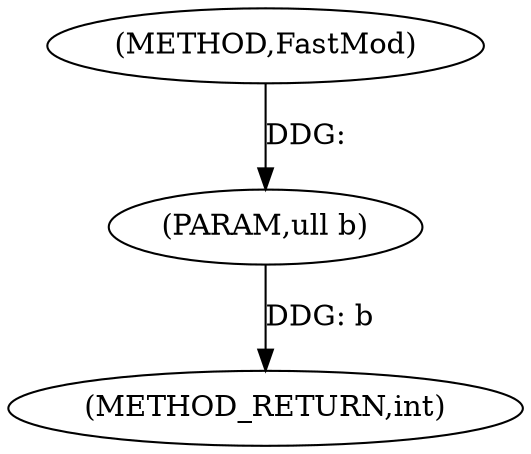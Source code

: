 digraph "FastMod" {  
"1000165" [label = "(METHOD,FastMod)" ]
"1000168" [label = "(METHOD_RETURN,int)" ]
"1000166" [label = "(PARAM,ull b)" ]
  "1000166" -> "1000168"  [ label = "DDG: b"] 
  "1000165" -> "1000166"  [ label = "DDG: "] 
}
